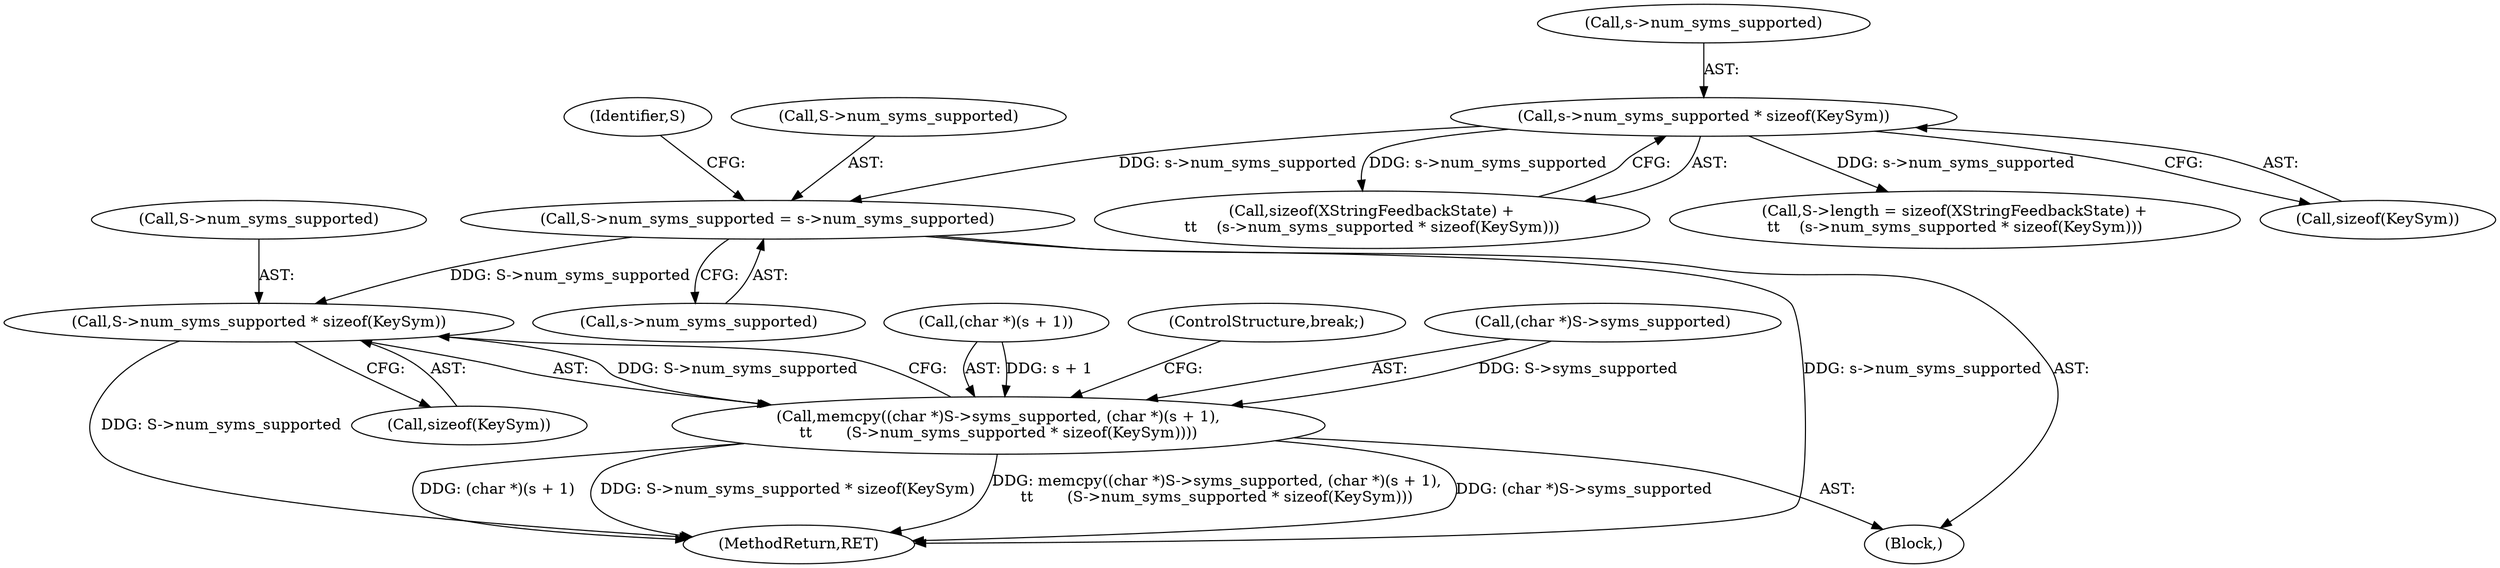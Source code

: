 digraph "0_libXi_19a9cd607de73947fcfb104682f203ffe4e1f4e5_1@API" {
"1000605" [label="(Call,S->num_syms_supported * sizeof(KeySym))"];
"1000578" [label="(Call,S->num_syms_supported = s->num_syms_supported)"];
"1000558" [label="(Call,s->num_syms_supported * sizeof(KeySym))"];
"1000594" [label="(Call,memcpy((char *)S->syms_supported, (char *)(s + 1),\n\t\t       (S->num_syms_supported * sizeof(KeySym))))"];
"1000605" [label="(Call,S->num_syms_supported * sizeof(KeySym))"];
"1000559" [label="(Call,s->num_syms_supported)"];
"1000587" [label="(Identifier,S)"];
"1000555" [label="(Call,sizeof(XStringFeedbackState) +\n\t\t    (s->num_syms_supported * sizeof(KeySym)))"];
"1000600" [label="(Call,(char *)(s + 1))"];
"1000611" [label="(ControlStructure,break;)"];
"1000538" [label="(Block,)"];
"1000579" [label="(Call,S->num_syms_supported)"];
"1000551" [label="(Call,S->length = sizeof(XStringFeedbackState) +\n\t\t    (s->num_syms_supported * sizeof(KeySym)))"];
"1000582" [label="(Call,s->num_syms_supported)"];
"1000595" [label="(Call,(char *)S->syms_supported)"];
"1000578" [label="(Call,S->num_syms_supported = s->num_syms_supported)"];
"1000737" [label="(MethodReturn,RET)"];
"1000558" [label="(Call,s->num_syms_supported * sizeof(KeySym))"];
"1000562" [label="(Call,sizeof(KeySym))"];
"1000606" [label="(Call,S->num_syms_supported)"];
"1000594" [label="(Call,memcpy((char *)S->syms_supported, (char *)(s + 1),\n\t\t       (S->num_syms_supported * sizeof(KeySym))))"];
"1000609" [label="(Call,sizeof(KeySym))"];
"1000605" -> "1000594"  [label="AST: "];
"1000605" -> "1000609"  [label="CFG: "];
"1000606" -> "1000605"  [label="AST: "];
"1000609" -> "1000605"  [label="AST: "];
"1000594" -> "1000605"  [label="CFG: "];
"1000605" -> "1000737"  [label="DDG: S->num_syms_supported"];
"1000605" -> "1000594"  [label="DDG: S->num_syms_supported"];
"1000578" -> "1000605"  [label="DDG: S->num_syms_supported"];
"1000578" -> "1000538"  [label="AST: "];
"1000578" -> "1000582"  [label="CFG: "];
"1000579" -> "1000578"  [label="AST: "];
"1000582" -> "1000578"  [label="AST: "];
"1000587" -> "1000578"  [label="CFG: "];
"1000578" -> "1000737"  [label="DDG: s->num_syms_supported"];
"1000558" -> "1000578"  [label="DDG: s->num_syms_supported"];
"1000558" -> "1000555"  [label="AST: "];
"1000558" -> "1000562"  [label="CFG: "];
"1000559" -> "1000558"  [label="AST: "];
"1000562" -> "1000558"  [label="AST: "];
"1000555" -> "1000558"  [label="CFG: "];
"1000558" -> "1000551"  [label="DDG: s->num_syms_supported"];
"1000558" -> "1000555"  [label="DDG: s->num_syms_supported"];
"1000594" -> "1000538"  [label="AST: "];
"1000595" -> "1000594"  [label="AST: "];
"1000600" -> "1000594"  [label="AST: "];
"1000611" -> "1000594"  [label="CFG: "];
"1000594" -> "1000737"  [label="DDG: (char *)S->syms_supported"];
"1000594" -> "1000737"  [label="DDG: (char *)(s + 1)"];
"1000594" -> "1000737"  [label="DDG: S->num_syms_supported * sizeof(KeySym)"];
"1000594" -> "1000737"  [label="DDG: memcpy((char *)S->syms_supported, (char *)(s + 1),\n\t\t       (S->num_syms_supported * sizeof(KeySym)))"];
"1000595" -> "1000594"  [label="DDG: S->syms_supported"];
"1000600" -> "1000594"  [label="DDG: s + 1"];
}

